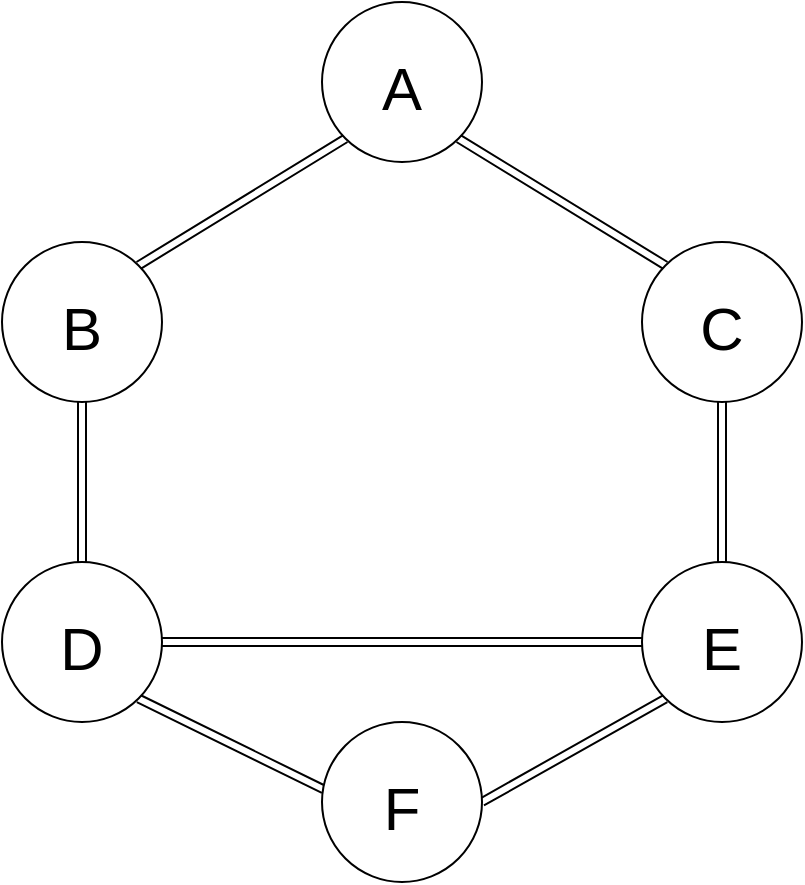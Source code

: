 <mxfile>
    <diagram id="v3CgqRvLgrD9VLqYVRs-" name="Page-1">
        <mxGraphModel dx="440" dy="825" grid="1" gridSize="10" guides="1" tooltips="1" connect="1" arrows="1" fold="1" page="1" pageScale="1" pageWidth="850" pageHeight="1100" math="0" shadow="0">
            <root>
                <mxCell id="0"/>
                <mxCell id="1" parent="0"/>
                <mxCell id="10" style="edgeStyle=none;html=1;exitX=1;exitY=1;exitDx=0;exitDy=0;entryX=0;entryY=0;entryDx=0;entryDy=0;shape=link;" parent="1" source="22" target="23" edge="1">
                    <mxGeometry relative="1" as="geometry">
                        <mxPoint x="465" y="200" as="sourcePoint"/>
                        <mxPoint x="545" y="240" as="targetPoint"/>
                    </mxGeometry>
                </mxCell>
                <mxCell id="11" style="edgeStyle=none;html=1;exitX=0;exitY=1;exitDx=0;exitDy=0;entryX=1;entryY=0;entryDx=0;entryDy=0;shape=link;" parent="1" source="22" target="21" edge="1">
                    <mxGeometry relative="1" as="geometry">
                        <mxPoint x="385" y="200" as="sourcePoint"/>
                        <mxPoint x="305" y="240" as="targetPoint"/>
                    </mxGeometry>
                </mxCell>
                <mxCell id="16" style="edgeStyle=none;shape=link;html=1;exitX=0.5;exitY=0;exitDx=0;exitDy=0;entryX=0.5;entryY=1;entryDx=0;entryDy=0;" parent="1" edge="1">
                    <mxGeometry relative="1" as="geometry">
                        <mxPoint x="585" y="400" as="sourcePoint"/>
                        <mxPoint x="585" y="320" as="targetPoint"/>
                    </mxGeometry>
                </mxCell>
                <mxCell id="12" style="edgeStyle=none;html=1;exitX=0.5;exitY=1;exitDx=0;exitDy=0;entryX=0.5;entryY=0;entryDx=0;entryDy=0;shape=link;" parent="1" edge="1">
                    <mxGeometry relative="1" as="geometry">
                        <mxPoint x="265" y="320" as="sourcePoint"/>
                        <mxPoint x="265" y="400" as="targetPoint"/>
                    </mxGeometry>
                </mxCell>
                <mxCell id="17" style="edgeStyle=none;shape=link;html=1;exitX=1;exitY=0.5;exitDx=0;exitDy=0;entryX=0;entryY=1;entryDx=0;entryDy=0;" parent="1" source="18" target="19" edge="1">
                    <mxGeometry relative="1" as="geometry">
                        <mxPoint x="475" y="520" as="sourcePoint"/>
                        <mxPoint x="545" y="480" as="targetPoint"/>
                    </mxGeometry>
                </mxCell>
                <mxCell id="13" style="edgeStyle=none;html=1;exitX=1;exitY=1;exitDx=0;exitDy=0;entryX=0.01;entryY=0.421;entryDx=0;entryDy=0;shape=link;entryPerimeter=0;" parent="1" source="20" target="18" edge="1">
                    <mxGeometry relative="1" as="geometry">
                        <mxPoint x="305" y="480" as="sourcePoint"/>
                        <mxPoint x="395" y="520" as="targetPoint"/>
                    </mxGeometry>
                </mxCell>
                <mxCell id="18" value="F" style="ellipse;fontSize=30;" parent="1" vertex="1">
                    <mxGeometry x="385" y="480" width="80" height="80" as="geometry"/>
                </mxCell>
                <mxCell id="19" value="E" style="ellipse;fontSize=30;" parent="1" vertex="1">
                    <mxGeometry x="545" y="400" width="80" height="80" as="geometry"/>
                </mxCell>
                <mxCell id="25" style="edgeStyle=none;html=1;exitX=1;exitY=0.5;exitDx=0;exitDy=0;entryX=0;entryY=0.5;entryDx=0;entryDy=0;shape=link;" edge="1" parent="1" source="20" target="19">
                    <mxGeometry relative="1" as="geometry"/>
                </mxCell>
                <mxCell id="20" value="D" style="ellipse;fontSize=30;" parent="1" vertex="1">
                    <mxGeometry x="225" y="400" width="80" height="80" as="geometry"/>
                </mxCell>
                <mxCell id="21" value="B" style="ellipse;fontSize=30;" parent="1" vertex="1">
                    <mxGeometry x="225" y="240" width="80" height="80" as="geometry"/>
                </mxCell>
                <mxCell id="22" value="A" style="ellipse;fontSize=30;" parent="1" vertex="1">
                    <mxGeometry x="385" y="120" width="80" height="80" as="geometry"/>
                </mxCell>
                <mxCell id="23" value="C" style="ellipse;fontSize=30;" parent="1" vertex="1">
                    <mxGeometry x="545" y="240" width="80" height="80" as="geometry"/>
                </mxCell>
            </root>
        </mxGraphModel>
    </diagram>
</mxfile>
